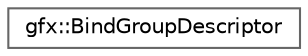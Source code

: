 digraph "Graphical Class Hierarchy"
{
 // LATEX_PDF_SIZE
  bgcolor="transparent";
  edge [fontname=Helvetica,fontsize=10,labelfontname=Helvetica,labelfontsize=10];
  node [fontname=Helvetica,fontsize=10,shape=box,height=0.2,width=0.4];
  rankdir="LR";
  Node0 [id="Node000000",label="gfx::BindGroupDescriptor",height=0.2,width=0.4,color="grey40", fillcolor="white", style="filled",URL="$structgfx_1_1_bind_group_descriptor.html",tooltip="Describes the resources bound to a shader pipeline."];
}
